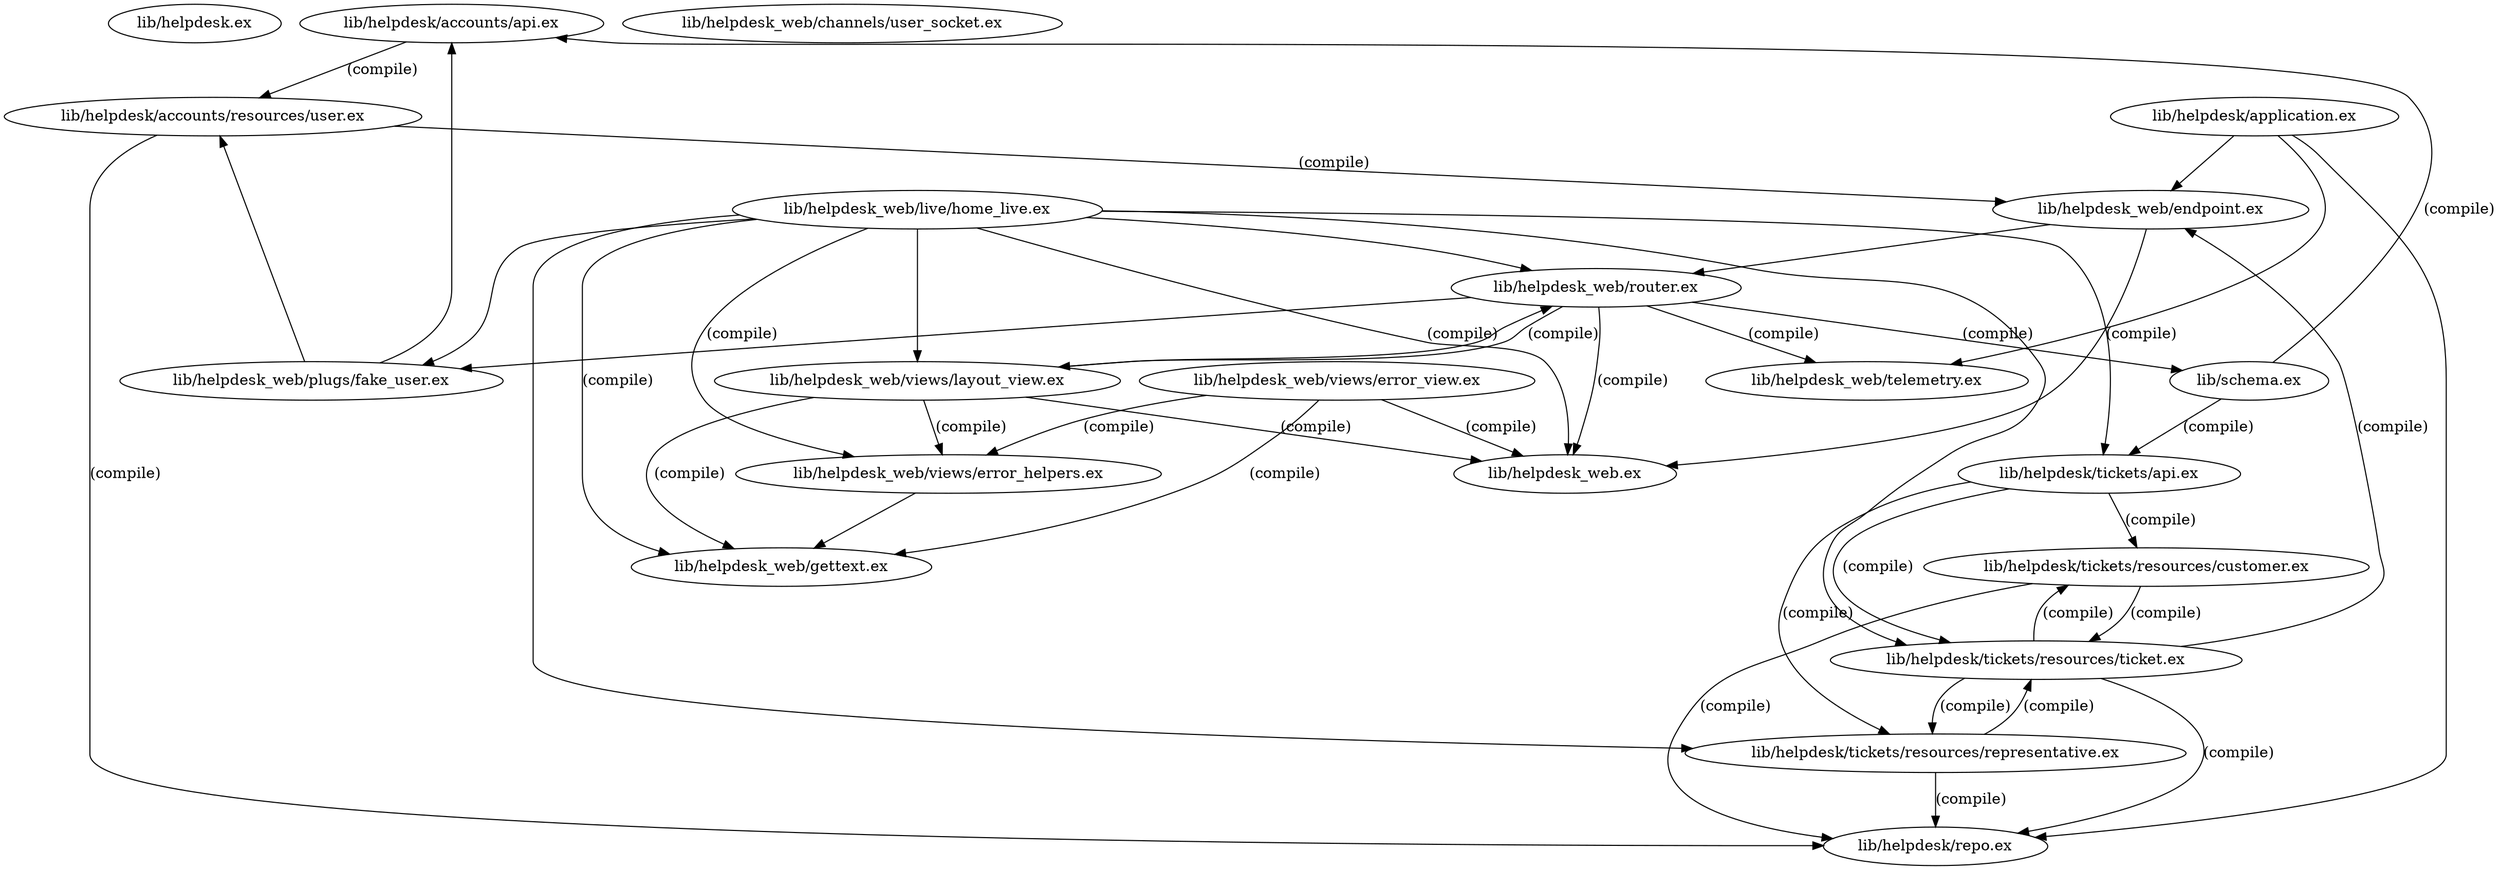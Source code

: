 digraph "xref graph" {
  "lib/helpdesk.ex"
  "lib/helpdesk/accounts/api.ex"
  "lib/helpdesk/accounts/api.ex" -> "lib/helpdesk/accounts/resources/user.ex" [label="(compile)"]
  "lib/helpdesk/accounts/resources/user.ex" -> "lib/helpdesk/repo.ex" [label="(compile)"]
  "lib/helpdesk/accounts/resources/user.ex" -> "lib/helpdesk_web/endpoint.ex" [label="(compile)"]
  "lib/helpdesk_web/endpoint.ex" -> "lib/helpdesk_web.ex" [label="(compile)"]
  "lib/helpdesk_web/endpoint.ex" -> "lib/helpdesk_web/router.ex"
  "lib/helpdesk_web/router.ex" -> "lib/helpdesk_web.ex" [label="(compile)"]
  "lib/helpdesk_web/router.ex" -> "lib/helpdesk_web/plugs/fake_user.ex"
  "lib/helpdesk_web/plugs/fake_user.ex" -> "lib/helpdesk/accounts/api.ex"
  "lib/helpdesk_web/plugs/fake_user.ex" -> "lib/helpdesk/accounts/resources/user.ex"
  "lib/helpdesk_web/router.ex" -> "lib/helpdesk_web/telemetry.ex" [label="(compile)"]
  "lib/helpdesk_web/router.ex" -> "lib/helpdesk_web/views/layout_view.ex" [label="(compile)"]
  "lib/helpdesk_web/views/layout_view.ex" -> "lib/helpdesk_web.ex" [label="(compile)"]
  "lib/helpdesk_web/views/layout_view.ex" -> "lib/helpdesk_web/gettext.ex" [label="(compile)"]
  "lib/helpdesk_web/views/layout_view.ex" -> "lib/helpdesk_web/router.ex"
  "lib/helpdesk_web/views/layout_view.ex" -> "lib/helpdesk_web/views/error_helpers.ex" [label="(compile)"]
  "lib/helpdesk_web/views/error_helpers.ex" -> "lib/helpdesk_web/gettext.ex"
  "lib/helpdesk_web/router.ex" -> "lib/schema.ex" [label="(compile)"]
  "lib/schema.ex" -> "lib/helpdesk/accounts/api.ex" [label="(compile)"]
  "lib/schema.ex" -> "lib/helpdesk/tickets/api.ex" [label="(compile)"]
  "lib/helpdesk/tickets/api.ex" -> "lib/helpdesk/tickets/resources/customer.ex" [label="(compile)"]
  "lib/helpdesk/tickets/resources/customer.ex" -> "lib/helpdesk/repo.ex" [label="(compile)"]
  "lib/helpdesk/tickets/resources/customer.ex" -> "lib/helpdesk/tickets/resources/ticket.ex" [label="(compile)"]
  "lib/helpdesk/tickets/resources/ticket.ex" -> "lib/helpdesk/repo.ex" [label="(compile)"]
  "lib/helpdesk/tickets/resources/ticket.ex" -> "lib/helpdesk/tickets/resources/customer.ex" [label="(compile)"]
  "lib/helpdesk/tickets/resources/ticket.ex" -> "lib/helpdesk/tickets/resources/representative.ex" [label="(compile)"]
  "lib/helpdesk/tickets/resources/representative.ex" -> "lib/helpdesk/repo.ex" [label="(compile)"]
  "lib/helpdesk/tickets/resources/representative.ex" -> "lib/helpdesk/tickets/resources/ticket.ex" [label="(compile)"]
  "lib/helpdesk/tickets/resources/ticket.ex" -> "lib/helpdesk_web/endpoint.ex" [label="(compile)"]
  "lib/helpdesk/tickets/api.ex" -> "lib/helpdesk/tickets/resources/representative.ex" [label="(compile)"]
  "lib/helpdesk/tickets/api.ex" -> "lib/helpdesk/tickets/resources/ticket.ex" [label="(compile)"]
  "lib/helpdesk/accounts/resources/user.ex"
  "lib/helpdesk/application.ex"
  "lib/helpdesk/application.ex" -> "lib/helpdesk/repo.ex"
  "lib/helpdesk/application.ex" -> "lib/helpdesk_web/endpoint.ex"
  "lib/helpdesk/application.ex" -> "lib/helpdesk_web/telemetry.ex"
  "lib/helpdesk/repo.ex"
  "lib/helpdesk/tickets/api.ex"
  "lib/helpdesk/tickets/resources/customer.ex"
  "lib/helpdesk/tickets/resources/representative.ex"
  "lib/helpdesk/tickets/resources/ticket.ex"
  "lib/helpdesk_web.ex"
  "lib/helpdesk_web/channels/user_socket.ex"
  "lib/helpdesk_web/endpoint.ex"
  "lib/helpdesk_web/gettext.ex"
  "lib/helpdesk_web/live/home_live.ex"
  "lib/helpdesk_web/live/home_live.ex" -> "lib/helpdesk/tickets/api.ex"
  "lib/helpdesk_web/live/home_live.ex" -> "lib/helpdesk/tickets/resources/representative.ex"
  "lib/helpdesk_web/live/home_live.ex" -> "lib/helpdesk/tickets/resources/ticket.ex"
  "lib/helpdesk_web/live/home_live.ex" -> "lib/helpdesk_web.ex" [label="(compile)"]
  "lib/helpdesk_web/live/home_live.ex" -> "lib/helpdesk_web/gettext.ex" [label="(compile)"]
  "lib/helpdesk_web/live/home_live.ex" -> "lib/helpdesk_web/plugs/fake_user.ex"
  "lib/helpdesk_web/live/home_live.ex" -> "lib/helpdesk_web/router.ex"
  "lib/helpdesk_web/live/home_live.ex" -> "lib/helpdesk_web/views/error_helpers.ex" [label="(compile)"]
  "lib/helpdesk_web/live/home_live.ex" -> "lib/helpdesk_web/views/layout_view.ex"
  "lib/helpdesk_web/plugs/fake_user.ex"
  "lib/helpdesk_web/router.ex"
  "lib/helpdesk_web/telemetry.ex"
  "lib/helpdesk_web/views/error_helpers.ex"
  "lib/helpdesk_web/views/error_view.ex"
  "lib/helpdesk_web/views/error_view.ex" -> "lib/helpdesk_web.ex" [label="(compile)"]
  "lib/helpdesk_web/views/error_view.ex" -> "lib/helpdesk_web/gettext.ex" [label="(compile)"]
  "lib/helpdesk_web/views/error_view.ex" -> "lib/helpdesk_web/views/error_helpers.ex" [label="(compile)"]
  "lib/helpdesk_web/views/layout_view.ex"
  "lib/schema.ex"
}
